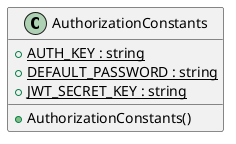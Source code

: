 @startuml AuthorizationConstants
class AuthorizationConstants  {
    + {static} AUTH_KEY : string
    + {static} DEFAULT_PASSWORD : string
    + {static} JWT_SECRET_KEY : string
    + AuthorizationConstants()
}
@enduml